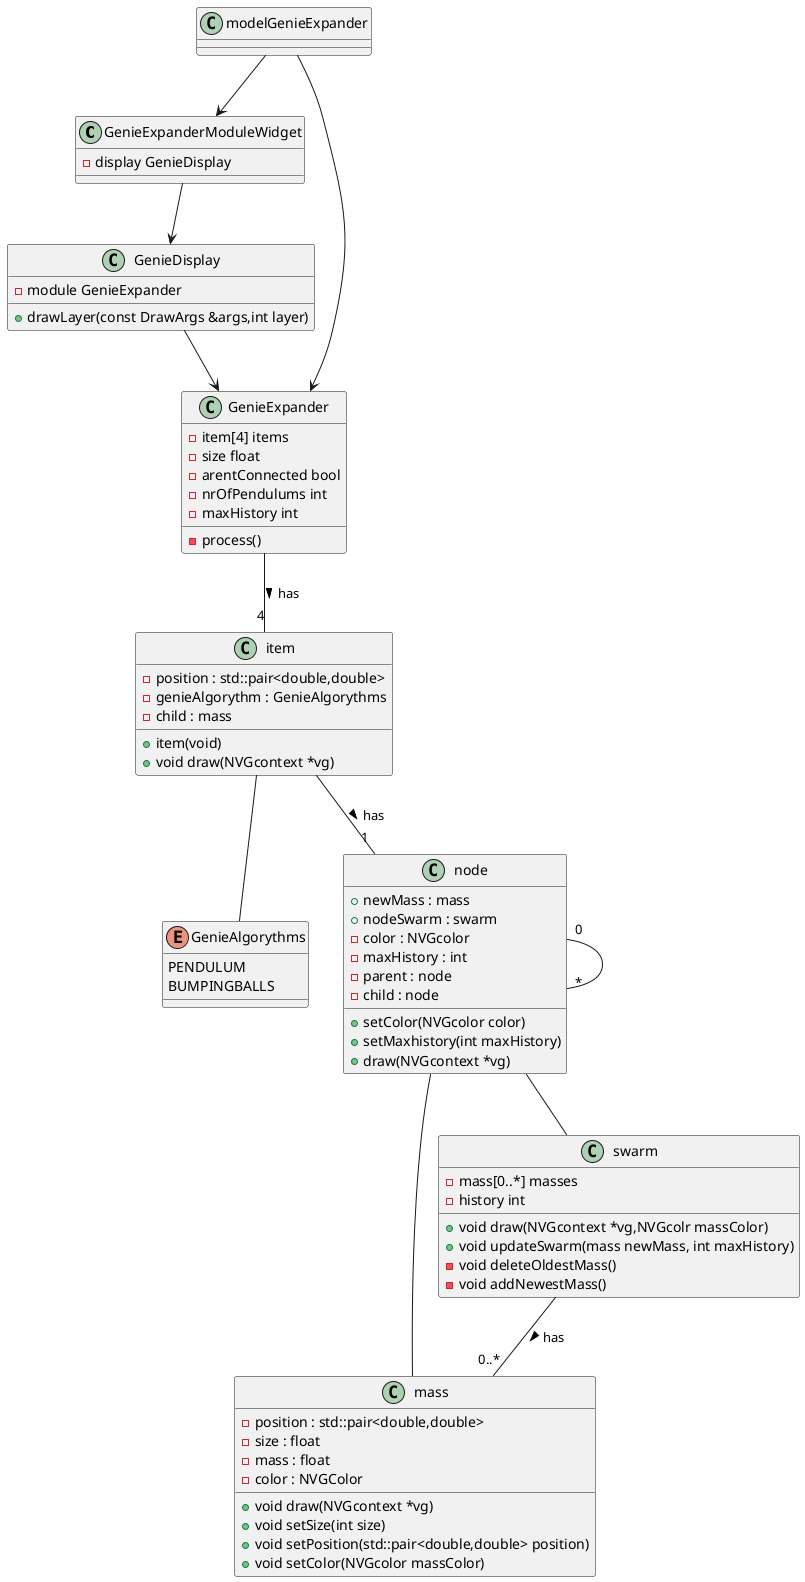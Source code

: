 @startuml

class GenieExpanderModuleWidget {
    -display GenieDisplay
}

class GenieExpander {
    -item[4] items
    -size float
	-arentConnected bool
	-nrOfPendulums int
	-maxHistory int
    -process()
}

class GenieDisplay {
    -module GenieExpander
    +drawLayer(const DrawArgs &args,int layer)
}

enum GenieAlgorythms {
    PENDULUM
    BUMPINGBALLS
}

class item {
    -position : std::pair<double,double> 
    -genieAlgorythm : GenieAlgorythms
    -child : mass
    +item(void)
    +void draw(NVGcontext *vg)
}

class node {
    +setColor(NVGcolor color)
    +setMaxhistory(int maxHistory)
    +draw(NVGcontext *vg)
    +newMass : mass
    +nodeSwarm : swarm
    -color : NVGcolor
    -maxHistory : int
    -parent : node
    -child : node
}

class mass {
    -position : std::pair<double,double>
    -size : float
    -mass : float
    -color : NVGColor
    +void draw(NVGcontext *vg)
    +void setSize(int size)
    +void setPosition(std::pair<double,double> position)
    +void setColor(NVGcolor massColor)
}

class swarm {
    -mass[0..*] masses
    -history int
    +void draw(NVGcontext *vg,NVGcolr massColor)
    +void updateSwarm(mass newMass, int maxHistory)
    -void deleteOldestMass()
    -void addNewestMass()
}

modelGenieExpander --> GenieExpander
modelGenieExpander --> GenieExpanderModuleWidget
GenieExpanderModuleWidget --> GenieDisplay
GenieDisplay --> GenieExpander
GenieExpander -- "4" item : has >
item -- "1" node : has >
item -- GenieAlgorythms
node -- swarm
node -- mass
swarm -- "0..*" mass : has >
node "0" -- "*" node

@enduml